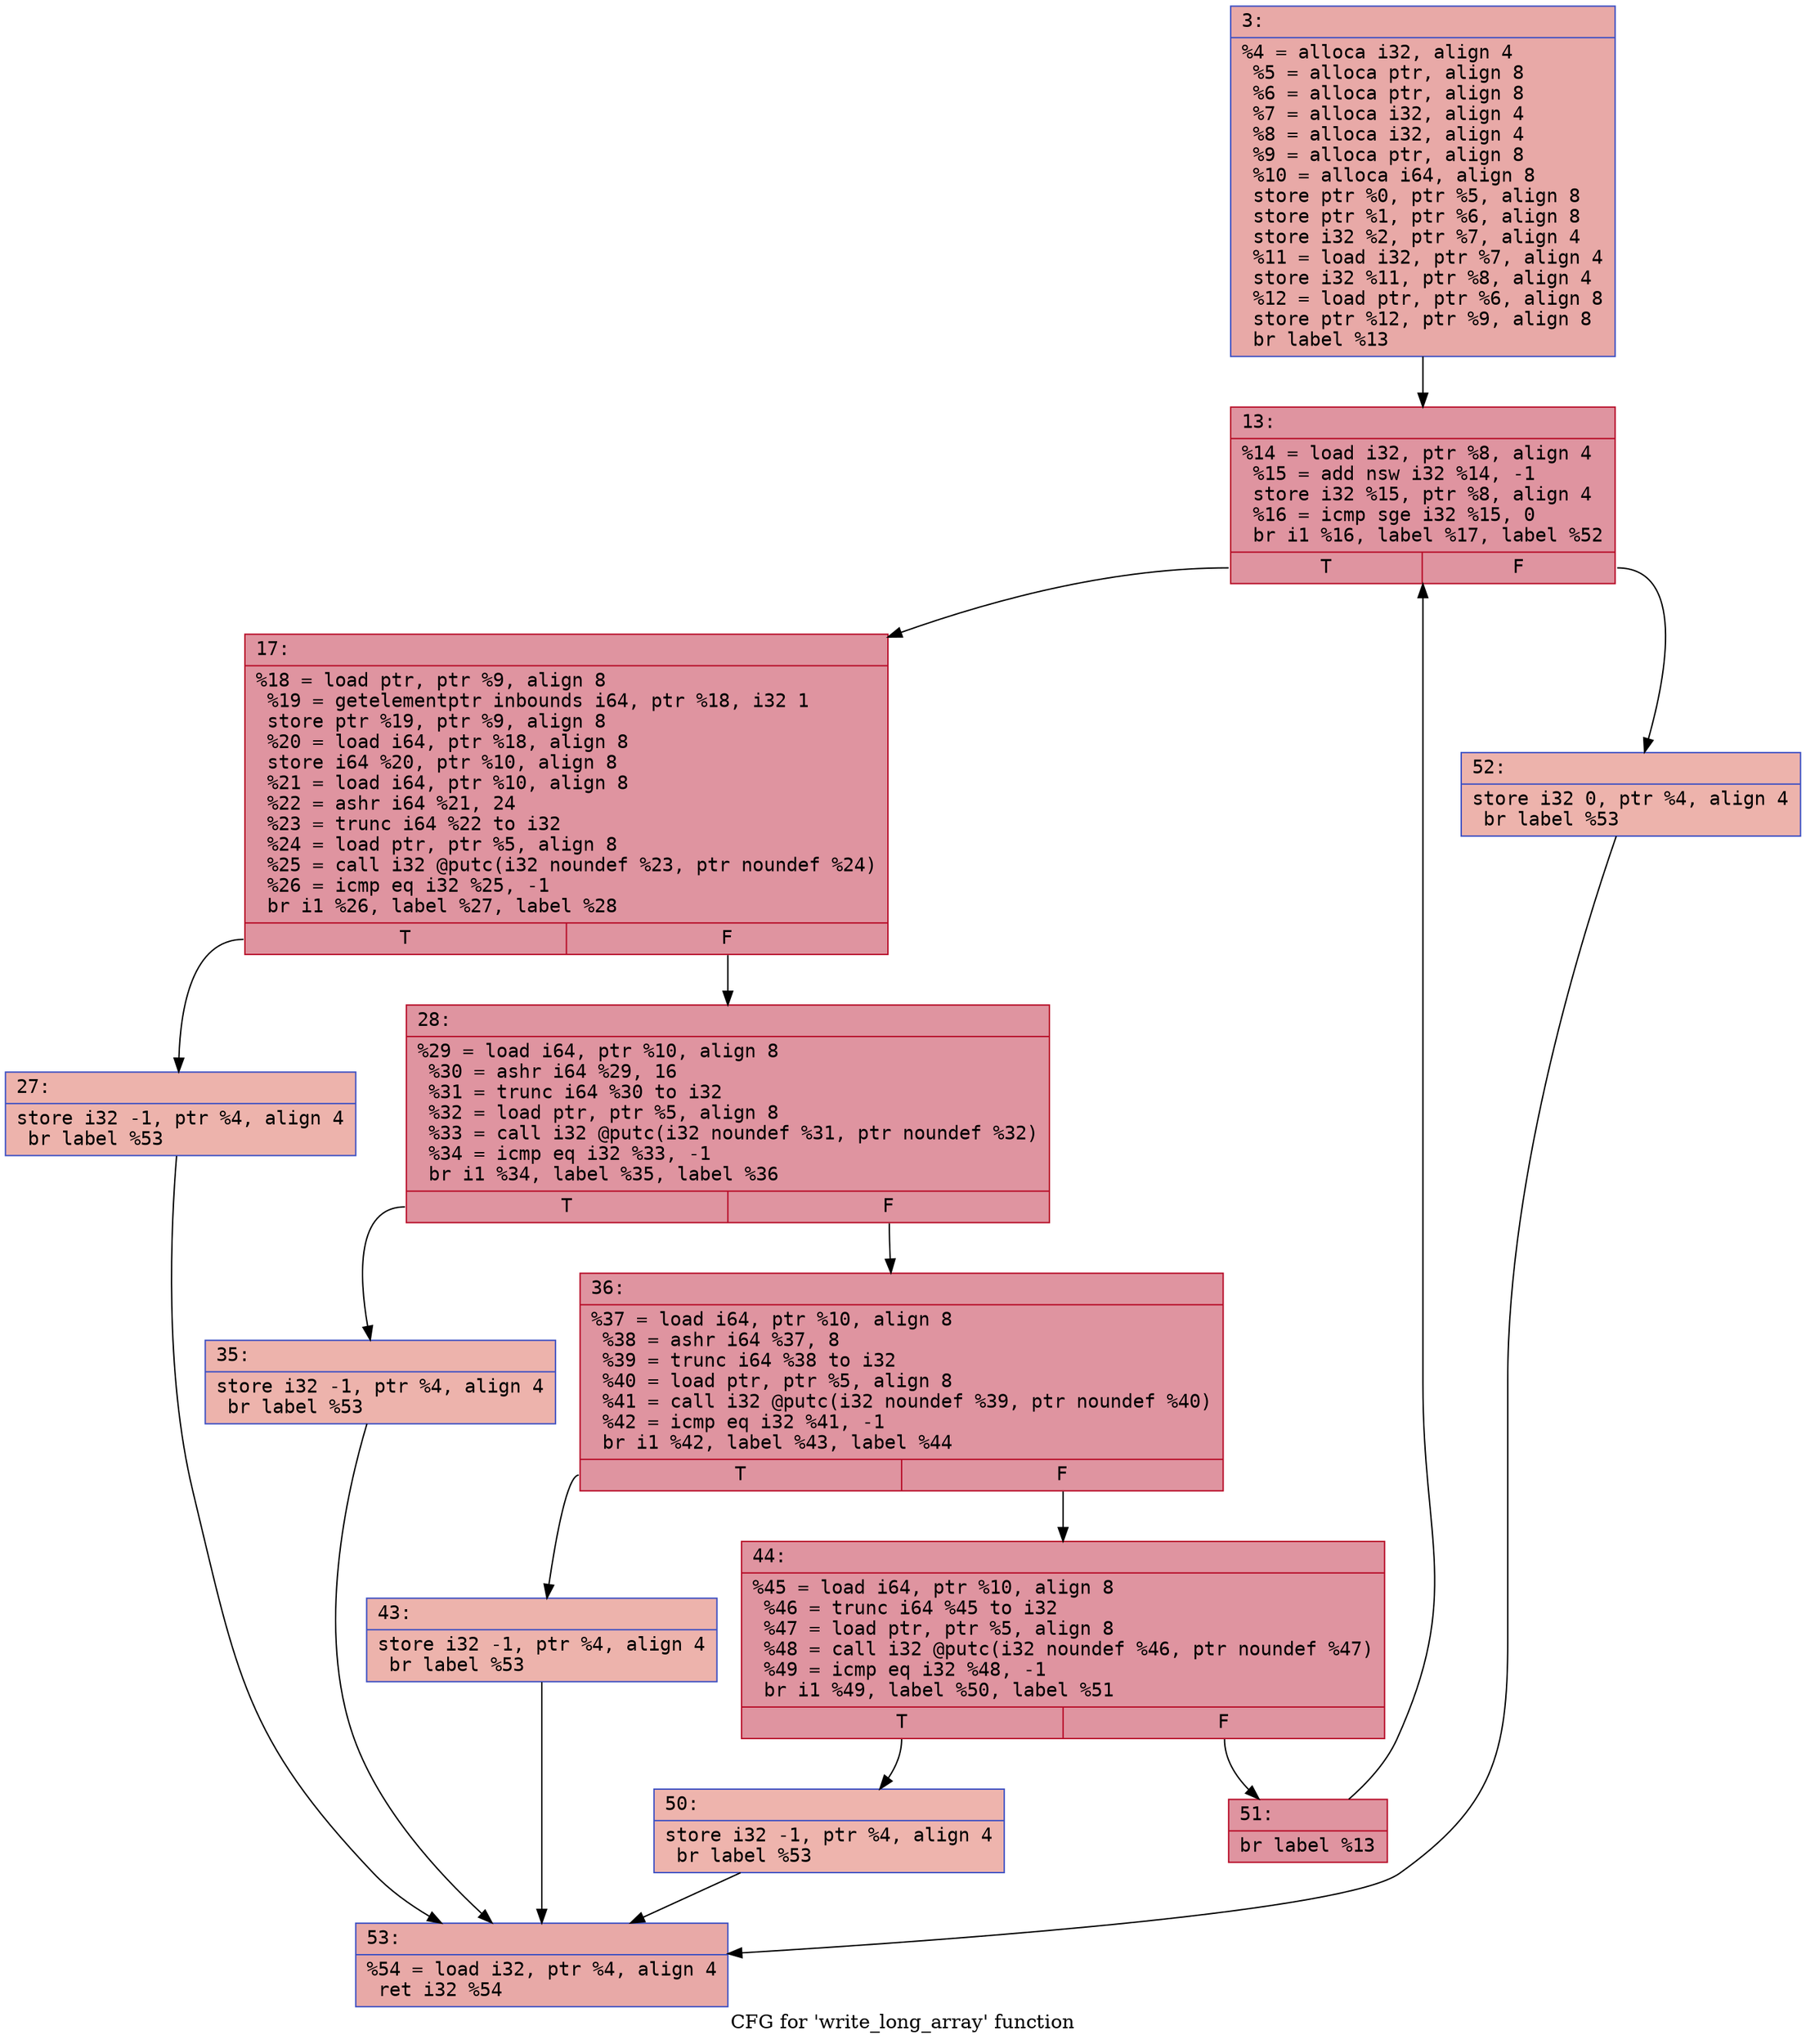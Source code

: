 digraph "CFG for 'write_long_array' function" {
	label="CFG for 'write_long_array' function";

	Node0x6000037d2990 [shape=record,color="#3d50c3ff", style=filled, fillcolor="#ca3b3770" fontname="Courier",label="{3:\l|  %4 = alloca i32, align 4\l  %5 = alloca ptr, align 8\l  %6 = alloca ptr, align 8\l  %7 = alloca i32, align 4\l  %8 = alloca i32, align 4\l  %9 = alloca ptr, align 8\l  %10 = alloca i64, align 8\l  store ptr %0, ptr %5, align 8\l  store ptr %1, ptr %6, align 8\l  store i32 %2, ptr %7, align 4\l  %11 = load i32, ptr %7, align 4\l  store i32 %11, ptr %8, align 4\l  %12 = load ptr, ptr %6, align 8\l  store ptr %12, ptr %9, align 8\l  br label %13\l}"];
	Node0x6000037d2990 -> Node0x6000037d29e0[tooltip="3 -> 13\nProbability 100.00%" ];
	Node0x6000037d29e0 [shape=record,color="#b70d28ff", style=filled, fillcolor="#b70d2870" fontname="Courier",label="{13:\l|  %14 = load i32, ptr %8, align 4\l  %15 = add nsw i32 %14, -1\l  store i32 %15, ptr %8, align 4\l  %16 = icmp sge i32 %15, 0\l  br i1 %16, label %17, label %52\l|{<s0>T|<s1>F}}"];
	Node0x6000037d29e0:s0 -> Node0x6000037d2a30[tooltip="13 -> 17\nProbability 96.88%" ];
	Node0x6000037d29e0:s1 -> Node0x6000037d2d00[tooltip="13 -> 52\nProbability 3.12%" ];
	Node0x6000037d2a30 [shape=record,color="#b70d28ff", style=filled, fillcolor="#b70d2870" fontname="Courier",label="{17:\l|  %18 = load ptr, ptr %9, align 8\l  %19 = getelementptr inbounds i64, ptr %18, i32 1\l  store ptr %19, ptr %9, align 8\l  %20 = load i64, ptr %18, align 8\l  store i64 %20, ptr %10, align 8\l  %21 = load i64, ptr %10, align 8\l  %22 = ashr i64 %21, 24\l  %23 = trunc i64 %22 to i32\l  %24 = load ptr, ptr %5, align 8\l  %25 = call i32 @putc(i32 noundef %23, ptr noundef %24)\l  %26 = icmp eq i32 %25, -1\l  br i1 %26, label %27, label %28\l|{<s0>T|<s1>F}}"];
	Node0x6000037d2a30:s0 -> Node0x6000037d2a80[tooltip="17 -> 27\nProbability 3.12%" ];
	Node0x6000037d2a30:s1 -> Node0x6000037d2ad0[tooltip="17 -> 28\nProbability 96.88%" ];
	Node0x6000037d2a80 [shape=record,color="#3d50c3ff", style=filled, fillcolor="#d6524470" fontname="Courier",label="{27:\l|  store i32 -1, ptr %4, align 4\l  br label %53\l}"];
	Node0x6000037d2a80 -> Node0x6000037d2d50[tooltip="27 -> 53\nProbability 100.00%" ];
	Node0x6000037d2ad0 [shape=record,color="#b70d28ff", style=filled, fillcolor="#b70d2870" fontname="Courier",label="{28:\l|  %29 = load i64, ptr %10, align 8\l  %30 = ashr i64 %29, 16\l  %31 = trunc i64 %30 to i32\l  %32 = load ptr, ptr %5, align 8\l  %33 = call i32 @putc(i32 noundef %31, ptr noundef %32)\l  %34 = icmp eq i32 %33, -1\l  br i1 %34, label %35, label %36\l|{<s0>T|<s1>F}}"];
	Node0x6000037d2ad0:s0 -> Node0x6000037d2b20[tooltip="28 -> 35\nProbability 3.12%" ];
	Node0x6000037d2ad0:s1 -> Node0x6000037d2b70[tooltip="28 -> 36\nProbability 96.88%" ];
	Node0x6000037d2b20 [shape=record,color="#3d50c3ff", style=filled, fillcolor="#d6524470" fontname="Courier",label="{35:\l|  store i32 -1, ptr %4, align 4\l  br label %53\l}"];
	Node0x6000037d2b20 -> Node0x6000037d2d50[tooltip="35 -> 53\nProbability 100.00%" ];
	Node0x6000037d2b70 [shape=record,color="#b70d28ff", style=filled, fillcolor="#b70d2870" fontname="Courier",label="{36:\l|  %37 = load i64, ptr %10, align 8\l  %38 = ashr i64 %37, 8\l  %39 = trunc i64 %38 to i32\l  %40 = load ptr, ptr %5, align 8\l  %41 = call i32 @putc(i32 noundef %39, ptr noundef %40)\l  %42 = icmp eq i32 %41, -1\l  br i1 %42, label %43, label %44\l|{<s0>T|<s1>F}}"];
	Node0x6000037d2b70:s0 -> Node0x6000037d2bc0[tooltip="36 -> 43\nProbability 3.12%" ];
	Node0x6000037d2b70:s1 -> Node0x6000037d2c10[tooltip="36 -> 44\nProbability 96.88%" ];
	Node0x6000037d2bc0 [shape=record,color="#3d50c3ff", style=filled, fillcolor="#d6524470" fontname="Courier",label="{43:\l|  store i32 -1, ptr %4, align 4\l  br label %53\l}"];
	Node0x6000037d2bc0 -> Node0x6000037d2d50[tooltip="43 -> 53\nProbability 100.00%" ];
	Node0x6000037d2c10 [shape=record,color="#b70d28ff", style=filled, fillcolor="#b70d2870" fontname="Courier",label="{44:\l|  %45 = load i64, ptr %10, align 8\l  %46 = trunc i64 %45 to i32\l  %47 = load ptr, ptr %5, align 8\l  %48 = call i32 @putc(i32 noundef %46, ptr noundef %47)\l  %49 = icmp eq i32 %48, -1\l  br i1 %49, label %50, label %51\l|{<s0>T|<s1>F}}"];
	Node0x6000037d2c10:s0 -> Node0x6000037d2c60[tooltip="44 -> 50\nProbability 3.12%" ];
	Node0x6000037d2c10:s1 -> Node0x6000037d2cb0[tooltip="44 -> 51\nProbability 96.88%" ];
	Node0x6000037d2c60 [shape=record,color="#3d50c3ff", style=filled, fillcolor="#d8564670" fontname="Courier",label="{50:\l|  store i32 -1, ptr %4, align 4\l  br label %53\l}"];
	Node0x6000037d2c60 -> Node0x6000037d2d50[tooltip="50 -> 53\nProbability 100.00%" ];
	Node0x6000037d2cb0 [shape=record,color="#b70d28ff", style=filled, fillcolor="#b70d2870" fontname="Courier",label="{51:\l|  br label %13\l}"];
	Node0x6000037d2cb0 -> Node0x6000037d29e0[tooltip="51 -> 13\nProbability 100.00%" ];
	Node0x6000037d2d00 [shape=record,color="#3d50c3ff", style=filled, fillcolor="#d6524470" fontname="Courier",label="{52:\l|  store i32 0, ptr %4, align 4\l  br label %53\l}"];
	Node0x6000037d2d00 -> Node0x6000037d2d50[tooltip="52 -> 53\nProbability 100.00%" ];
	Node0x6000037d2d50 [shape=record,color="#3d50c3ff", style=filled, fillcolor="#ca3b3770" fontname="Courier",label="{53:\l|  %54 = load i32, ptr %4, align 4\l  ret i32 %54\l}"];
}
